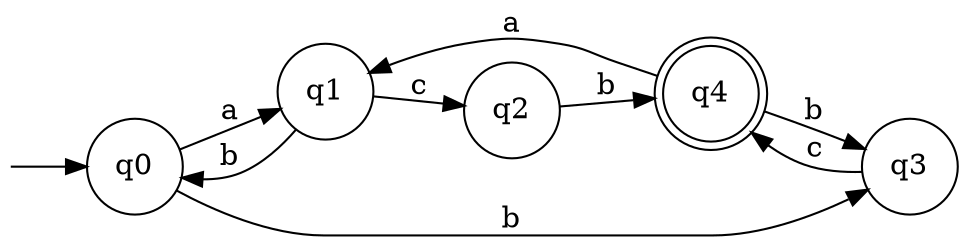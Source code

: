 digraph G {
  rankdir=LR;
  n__ [label="" shape=none width=.0];
  0 [shape=circle label="q0"];
  1 [shape=doublecircle label="q4"];
  2 [shape=circle label="q1"];
  3 [shape=circle label="q2"];
  4 [shape=circle label="q3"];
  n__ -> 0;
  0 -> 2 [label="a"];
  0 -> 4 [label="b"];
  2 -> 0 [label="b"];
  2 -> 3 [label="c"];
  3 -> 1 [label="b"];
  4 -> 1 [label="c"];
  1 -> 2 [label="a"];
  1 -> 4 [label="b"];
}
